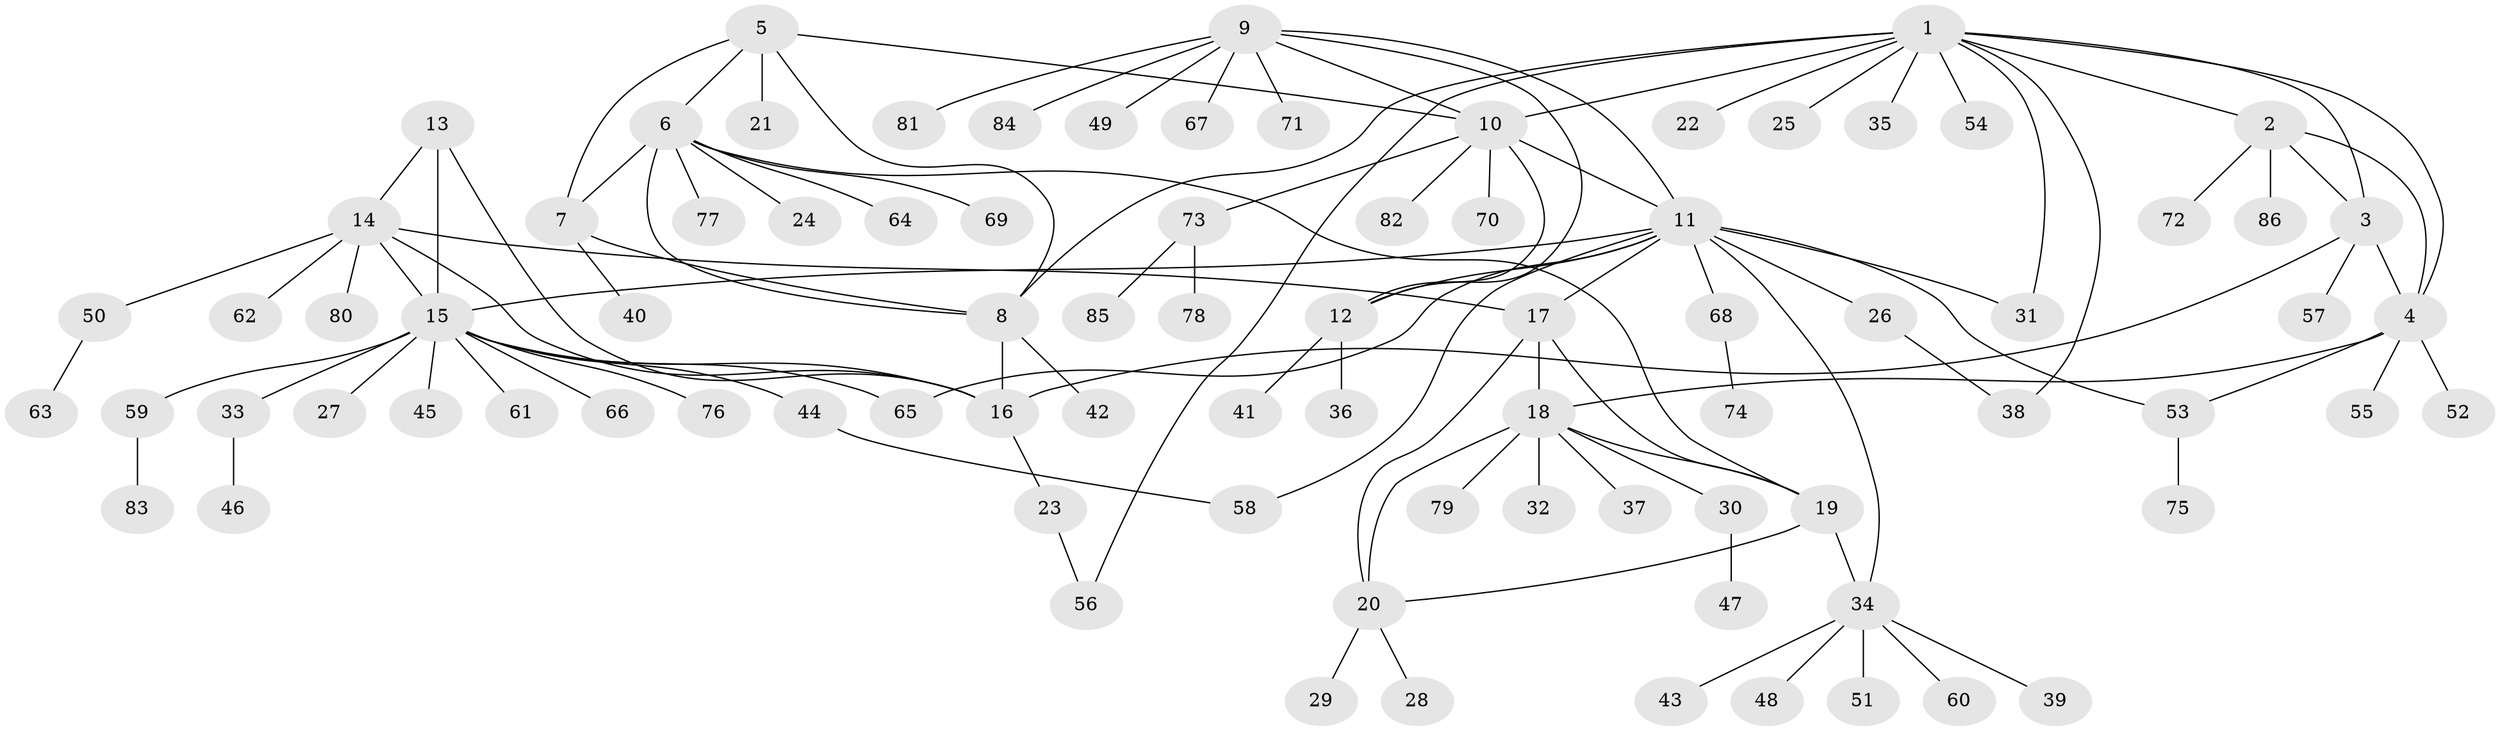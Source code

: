 // coarse degree distribution, {12: 0.029850746268656716, 4: 0.04477611940298507, 8: 0.029850746268656716, 7: 0.014925373134328358, 3: 0.014925373134328358, 5: 0.029850746268656716, 6: 0.04477611940298507, 13: 0.014925373134328358, 2: 0.16417910447761194, 9: 0.014925373134328358, 1: 0.5970149253731343}
// Generated by graph-tools (version 1.1) at 2025/42/03/06/25 10:42:12]
// undirected, 86 vertices, 113 edges
graph export_dot {
graph [start="1"]
  node [color=gray90,style=filled];
  1;
  2;
  3;
  4;
  5;
  6;
  7;
  8;
  9;
  10;
  11;
  12;
  13;
  14;
  15;
  16;
  17;
  18;
  19;
  20;
  21;
  22;
  23;
  24;
  25;
  26;
  27;
  28;
  29;
  30;
  31;
  32;
  33;
  34;
  35;
  36;
  37;
  38;
  39;
  40;
  41;
  42;
  43;
  44;
  45;
  46;
  47;
  48;
  49;
  50;
  51;
  52;
  53;
  54;
  55;
  56;
  57;
  58;
  59;
  60;
  61;
  62;
  63;
  64;
  65;
  66;
  67;
  68;
  69;
  70;
  71;
  72;
  73;
  74;
  75;
  76;
  77;
  78;
  79;
  80;
  81;
  82;
  83;
  84;
  85;
  86;
  1 -- 2;
  1 -- 3;
  1 -- 4;
  1 -- 8;
  1 -- 10;
  1 -- 22;
  1 -- 25;
  1 -- 31;
  1 -- 35;
  1 -- 38;
  1 -- 54;
  1 -- 56;
  2 -- 3;
  2 -- 4;
  2 -- 72;
  2 -- 86;
  3 -- 4;
  3 -- 16;
  3 -- 57;
  4 -- 18;
  4 -- 52;
  4 -- 53;
  4 -- 55;
  5 -- 6;
  5 -- 7;
  5 -- 8;
  5 -- 10;
  5 -- 21;
  6 -- 7;
  6 -- 8;
  6 -- 19;
  6 -- 24;
  6 -- 64;
  6 -- 69;
  6 -- 77;
  7 -- 8;
  7 -- 40;
  8 -- 16;
  8 -- 42;
  9 -- 10;
  9 -- 11;
  9 -- 12;
  9 -- 49;
  9 -- 67;
  9 -- 71;
  9 -- 81;
  9 -- 84;
  10 -- 11;
  10 -- 12;
  10 -- 70;
  10 -- 73;
  10 -- 82;
  11 -- 12;
  11 -- 15;
  11 -- 17;
  11 -- 26;
  11 -- 31;
  11 -- 34;
  11 -- 53;
  11 -- 58;
  11 -- 65;
  11 -- 68;
  12 -- 36;
  12 -- 41;
  13 -- 14;
  13 -- 15;
  13 -- 16;
  14 -- 15;
  14 -- 16;
  14 -- 17;
  14 -- 50;
  14 -- 62;
  14 -- 80;
  15 -- 16;
  15 -- 27;
  15 -- 33;
  15 -- 44;
  15 -- 45;
  15 -- 59;
  15 -- 61;
  15 -- 65;
  15 -- 66;
  15 -- 76;
  16 -- 23;
  17 -- 18;
  17 -- 19;
  17 -- 20;
  18 -- 19;
  18 -- 20;
  18 -- 30;
  18 -- 32;
  18 -- 37;
  18 -- 79;
  19 -- 20;
  19 -- 34;
  20 -- 28;
  20 -- 29;
  23 -- 56;
  26 -- 38;
  30 -- 47;
  33 -- 46;
  34 -- 39;
  34 -- 43;
  34 -- 48;
  34 -- 51;
  34 -- 60;
  44 -- 58;
  50 -- 63;
  53 -- 75;
  59 -- 83;
  68 -- 74;
  73 -- 78;
  73 -- 85;
}
